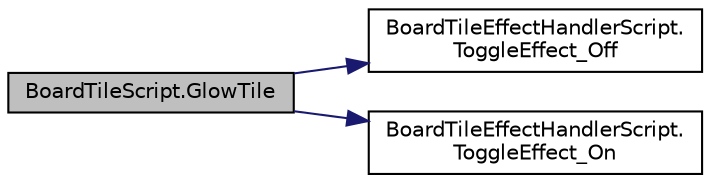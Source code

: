 digraph "BoardTileScript.GlowTile"
{
 // LATEX_PDF_SIZE
  edge [fontname="Helvetica",fontsize="10",labelfontname="Helvetica",labelfontsize="10"];
  node [fontname="Helvetica",fontsize="10",shape=record];
  rankdir="LR";
  Node1 [label="BoardTileScript.GlowTile",height=0.2,width=0.4,color="black", fillcolor="grey75", style="filled", fontcolor="black",tooltip="setting the glow on the tile"];
  Node1 -> Node2 [color="midnightblue",fontsize="10",style="solid",fontname="Helvetica"];
  Node2 [label="BoardTileEffectHandlerScript.\lToggleEffect_Off",height=0.2,width=0.4,color="black", fillcolor="white", style="filled",URL="$class_board_tile_effect_handler_script.html#a93e813816ff40b3602de22f87a694766",tooltip="turn off the effect for when player can move to that tile"];
  Node1 -> Node3 [color="midnightblue",fontsize="10",style="solid",fontname="Helvetica"];
  Node3 [label="BoardTileEffectHandlerScript.\lToggleEffect_On",height=0.2,width=0.4,color="black", fillcolor="white", style="filled",URL="$class_board_tile_effect_handler_script.html#a7bf5b2a819cb44463464d5c951bf3143",tooltip="turn on the effect for when player can move to that tile"];
}
